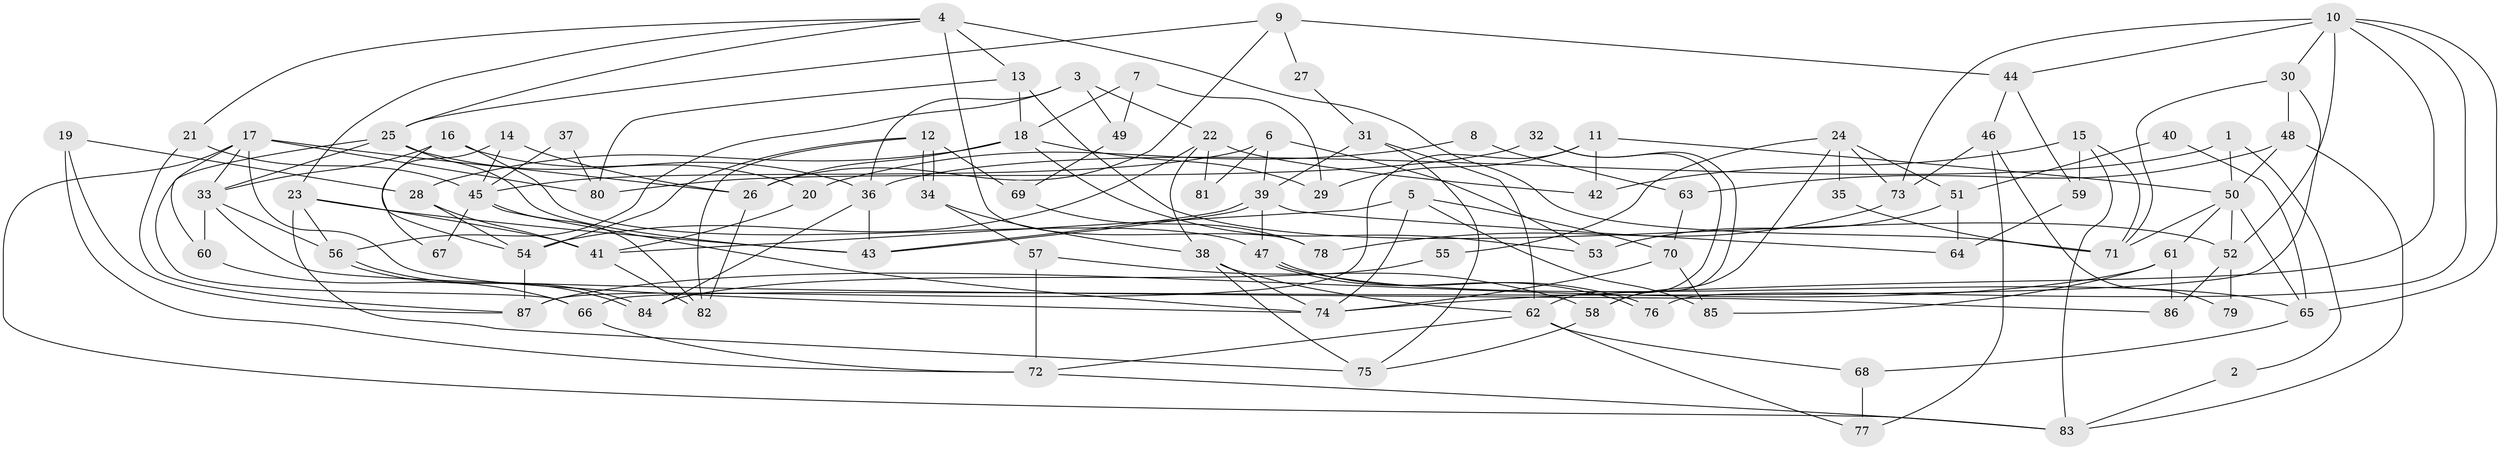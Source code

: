 // Generated by graph-tools (version 1.1) at 2025/11/02/27/25 16:11:18]
// undirected, 87 vertices, 174 edges
graph export_dot {
graph [start="1"]
  node [color=gray90,style=filled];
  1;
  2;
  3;
  4;
  5;
  6;
  7;
  8;
  9;
  10;
  11;
  12;
  13;
  14;
  15;
  16;
  17;
  18;
  19;
  20;
  21;
  22;
  23;
  24;
  25;
  26;
  27;
  28;
  29;
  30;
  31;
  32;
  33;
  34;
  35;
  36;
  37;
  38;
  39;
  40;
  41;
  42;
  43;
  44;
  45;
  46;
  47;
  48;
  49;
  50;
  51;
  52;
  53;
  54;
  55;
  56;
  57;
  58;
  59;
  60;
  61;
  62;
  63;
  64;
  65;
  66;
  67;
  68;
  69;
  70;
  71;
  72;
  73;
  74;
  75;
  76;
  77;
  78;
  79;
  80;
  81;
  82;
  83;
  84;
  85;
  86;
  87;
  1 -- 50;
  1 -- 36;
  1 -- 2;
  2 -- 83;
  3 -- 49;
  3 -- 22;
  3 -- 36;
  3 -- 56;
  4 -- 25;
  4 -- 23;
  4 -- 13;
  4 -- 21;
  4 -- 71;
  4 -- 78;
  5 -- 41;
  5 -- 70;
  5 -- 74;
  5 -- 85;
  6 -- 39;
  6 -- 53;
  6 -- 45;
  6 -- 81;
  7 -- 29;
  7 -- 18;
  7 -- 49;
  8 -- 20;
  8 -- 63;
  9 -- 26;
  9 -- 25;
  9 -- 27;
  9 -- 44;
  10 -- 74;
  10 -- 30;
  10 -- 44;
  10 -- 52;
  10 -- 65;
  10 -- 73;
  10 -- 76;
  11 -- 87;
  11 -- 50;
  11 -- 29;
  11 -- 42;
  12 -- 82;
  12 -- 34;
  12 -- 34;
  12 -- 54;
  12 -- 69;
  13 -- 80;
  13 -- 18;
  13 -- 52;
  14 -- 26;
  14 -- 45;
  14 -- 67;
  15 -- 83;
  15 -- 71;
  15 -- 42;
  15 -- 59;
  16 -- 47;
  16 -- 54;
  16 -- 20;
  16 -- 33;
  17 -- 74;
  17 -- 33;
  17 -- 26;
  17 -- 60;
  17 -- 80;
  17 -- 83;
  18 -- 28;
  18 -- 26;
  18 -- 29;
  18 -- 53;
  19 -- 87;
  19 -- 28;
  19 -- 72;
  20 -- 41;
  21 -- 45;
  21 -- 87;
  22 -- 54;
  22 -- 42;
  22 -- 38;
  22 -- 81;
  23 -- 43;
  23 -- 56;
  23 -- 41;
  23 -- 75;
  24 -- 73;
  24 -- 58;
  24 -- 35;
  24 -- 51;
  24 -- 55;
  25 -- 43;
  25 -- 33;
  25 -- 36;
  25 -- 66;
  26 -- 82;
  27 -- 31;
  28 -- 41;
  28 -- 54;
  30 -- 66;
  30 -- 48;
  30 -- 71;
  31 -- 39;
  31 -- 62;
  31 -- 75;
  32 -- 58;
  32 -- 62;
  32 -- 80;
  33 -- 56;
  33 -- 60;
  33 -- 86;
  34 -- 38;
  34 -- 57;
  35 -- 71;
  36 -- 43;
  36 -- 84;
  37 -- 80;
  37 -- 45;
  38 -- 75;
  38 -- 62;
  38 -- 74;
  39 -- 47;
  39 -- 43;
  39 -- 43;
  39 -- 64;
  40 -- 65;
  40 -- 51;
  41 -- 82;
  44 -- 46;
  44 -- 59;
  45 -- 74;
  45 -- 67;
  45 -- 82;
  46 -- 77;
  46 -- 73;
  46 -- 79;
  47 -- 76;
  47 -- 76;
  47 -- 65;
  48 -- 83;
  48 -- 50;
  48 -- 63;
  49 -- 69;
  50 -- 71;
  50 -- 52;
  50 -- 61;
  50 -- 65;
  51 -- 64;
  51 -- 53;
  52 -- 79;
  52 -- 86;
  54 -- 87;
  55 -- 84;
  56 -- 84;
  56 -- 84;
  57 -- 72;
  57 -- 58;
  58 -- 75;
  59 -- 64;
  60 -- 66;
  61 -- 86;
  61 -- 85;
  61 -- 87;
  62 -- 72;
  62 -- 68;
  62 -- 77;
  63 -- 70;
  65 -- 68;
  66 -- 72;
  68 -- 77;
  69 -- 78;
  70 -- 74;
  70 -- 85;
  72 -- 83;
  73 -- 78;
}
